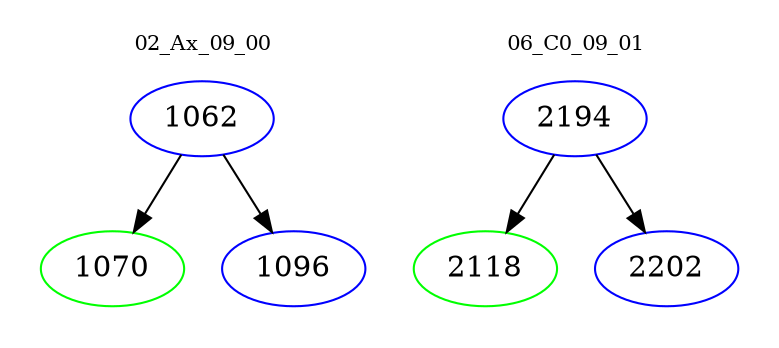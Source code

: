 digraph{
subgraph cluster_0 {
color = white
label = "02_Ax_09_00";
fontsize=10;
T0_1062 [label="1062", color="blue"]
T0_1062 -> T0_1070 [color="black"]
T0_1070 [label="1070", color="green"]
T0_1062 -> T0_1096 [color="black"]
T0_1096 [label="1096", color="blue"]
}
subgraph cluster_1 {
color = white
label = "06_C0_09_01";
fontsize=10;
T1_2194 [label="2194", color="blue"]
T1_2194 -> T1_2118 [color="black"]
T1_2118 [label="2118", color="green"]
T1_2194 -> T1_2202 [color="black"]
T1_2202 [label="2202", color="blue"]
}
}
